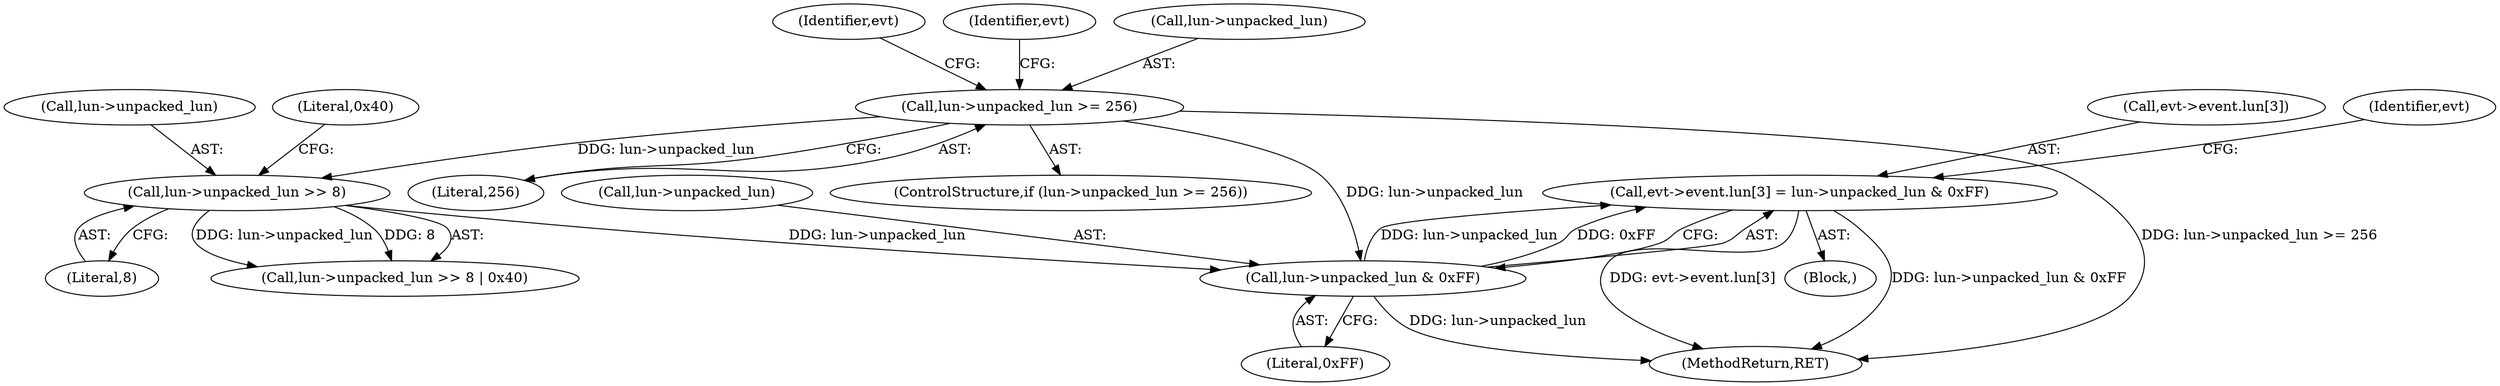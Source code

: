 digraph "0_linux_59c816c1f24df0204e01851431d3bab3eb76719c_0@array" {
"1000166" [label="(Call,evt->event.lun[3] = lun->unpacked_lun & 0xFF)"];
"1000174" [label="(Call,lun->unpacked_lun & 0xFF)"];
"1000146" [label="(Call,lun->unpacked_lun >= 256)"];
"1000160" [label="(Call,lun->unpacked_lun >> 8)"];
"1000146" [label="(Call,lun->unpacked_lun >= 256)"];
"1000155" [label="(Identifier,evt)"];
"1000175" [label="(Call,lun->unpacked_lun)"];
"1000166" [label="(Call,evt->event.lun[3] = lun->unpacked_lun & 0xFF)"];
"1000160" [label="(Call,lun->unpacked_lun >> 8)"];
"1000178" [label="(Literal,0xFF)"];
"1000145" [label="(ControlStructure,if (lun->unpacked_lun >= 256))"];
"1000174" [label="(Call,lun->unpacked_lun & 0xFF)"];
"1000124" [label="(Block,)"];
"1000165" [label="(Literal,0x40)"];
"1000167" [label="(Call,evt->event.lun[3])"];
"1000159" [label="(Call,lun->unpacked_lun >> 8 | 0x40)"];
"1000170" [label="(Identifier,evt)"];
"1000197" [label="(MethodReturn,RET)"];
"1000150" [label="(Literal,256)"];
"1000164" [label="(Literal,8)"];
"1000161" [label="(Call,lun->unpacked_lun)"];
"1000182" [label="(Identifier,evt)"];
"1000147" [label="(Call,lun->unpacked_lun)"];
"1000166" -> "1000124"  [label="AST: "];
"1000166" -> "1000174"  [label="CFG: "];
"1000167" -> "1000166"  [label="AST: "];
"1000174" -> "1000166"  [label="AST: "];
"1000182" -> "1000166"  [label="CFG: "];
"1000166" -> "1000197"  [label="DDG: evt->event.lun[3]"];
"1000166" -> "1000197"  [label="DDG: lun->unpacked_lun & 0xFF"];
"1000174" -> "1000166"  [label="DDG: lun->unpacked_lun"];
"1000174" -> "1000166"  [label="DDG: 0xFF"];
"1000174" -> "1000178"  [label="CFG: "];
"1000175" -> "1000174"  [label="AST: "];
"1000178" -> "1000174"  [label="AST: "];
"1000174" -> "1000197"  [label="DDG: lun->unpacked_lun"];
"1000146" -> "1000174"  [label="DDG: lun->unpacked_lun"];
"1000160" -> "1000174"  [label="DDG: lun->unpacked_lun"];
"1000146" -> "1000145"  [label="AST: "];
"1000146" -> "1000150"  [label="CFG: "];
"1000147" -> "1000146"  [label="AST: "];
"1000150" -> "1000146"  [label="AST: "];
"1000155" -> "1000146"  [label="CFG: "];
"1000170" -> "1000146"  [label="CFG: "];
"1000146" -> "1000197"  [label="DDG: lun->unpacked_lun >= 256"];
"1000146" -> "1000160"  [label="DDG: lun->unpacked_lun"];
"1000160" -> "1000159"  [label="AST: "];
"1000160" -> "1000164"  [label="CFG: "];
"1000161" -> "1000160"  [label="AST: "];
"1000164" -> "1000160"  [label="AST: "];
"1000165" -> "1000160"  [label="CFG: "];
"1000160" -> "1000159"  [label="DDG: lun->unpacked_lun"];
"1000160" -> "1000159"  [label="DDG: 8"];
}
